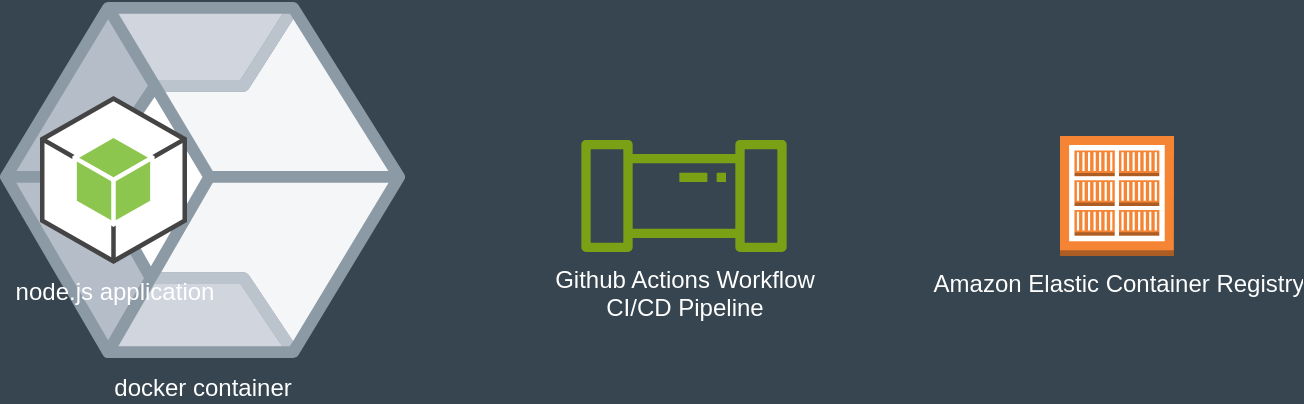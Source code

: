 <mxfile version="26.0.10">
  <diagram name="Page-1" id="0pdRyIyrcQ3cvFVmcxQD">
    <mxGraphModel dx="1026" dy="650" grid="1" gridSize="10" guides="1" tooltips="1" connect="1" arrows="1" fold="1" page="1" pageScale="1" pageWidth="850" pageHeight="1100" background="#36454F" math="0" shadow="0">
      <root>
        <mxCell id="0" />
        <mxCell id="1" parent="0" />
        <mxCell id="MQvoL1W2LezNYkycmZLL-2" value="&lt;span style=&quot;background-color: rgb(54, 69, 79);&quot;&gt;&lt;font style=&quot;color: rgb(255, 255, 255);&quot;&gt;docker container&lt;/font&gt;&lt;/span&gt;" style="image;aspect=fixed;perimeter=ellipsePerimeter;html=1;align=center;fontSize=12;verticalAlign=top;fontColor=#364149;shadow=0;dashed=0;image=img/lib/cumulus/container.svg;" vertex="1" parent="1">
          <mxGeometry x="130" y="102" width="202.5" height="180" as="geometry" />
        </mxCell>
        <mxCell id="MQvoL1W2LezNYkycmZLL-1" value="&lt;font style=&quot;color: rgb(255, 255, 255);&quot;&gt;node.js application&lt;/font&gt;" style="outlineConnect=0;dashed=0;verticalLabelPosition=bottom;verticalAlign=top;align=center;html=1;shape=mxgraph.aws3.android;fillColor=#8CC64F;gradientColor=none;" vertex="1" parent="1">
          <mxGeometry x="150" y="150" width="73.5" height="84" as="geometry" />
        </mxCell>
        <mxCell id="MQvoL1W2LezNYkycmZLL-3" value="&lt;font style=&quot;color: rgb(255, 255, 255);&quot;&gt;Amazon Elastic Container Registry&lt;/font&gt;" style="outlineConnect=0;dashed=0;verticalLabelPosition=bottom;verticalAlign=top;align=center;html=1;shape=mxgraph.aws3.ecr_registry;fillColor=#F58534;gradientColor=none;" vertex="1" parent="1">
          <mxGeometry x="660" y="170" width="57" height="60" as="geometry" />
        </mxCell>
        <mxCell id="MQvoL1W2LezNYkycmZLL-4" value="&lt;font style=&quot;color: rgb(255, 255, 255);&quot;&gt;Github Actions Workflow&lt;br&gt;CI/CD Pipeline&lt;/font&gt;" style="sketch=0;outlineConnect=0;fontColor=#232F3E;gradientColor=none;fillColor=#7AA116;strokeColor=none;dashed=0;verticalLabelPosition=bottom;verticalAlign=top;align=center;html=1;fontSize=12;fontStyle=0;aspect=fixed;pointerEvents=1;shape=mxgraph.aws4.iot_analytics_pipeline;" vertex="1" parent="1">
          <mxGeometry x="420" y="172" width="104" height="56" as="geometry" />
        </mxCell>
      </root>
    </mxGraphModel>
  </diagram>
</mxfile>
